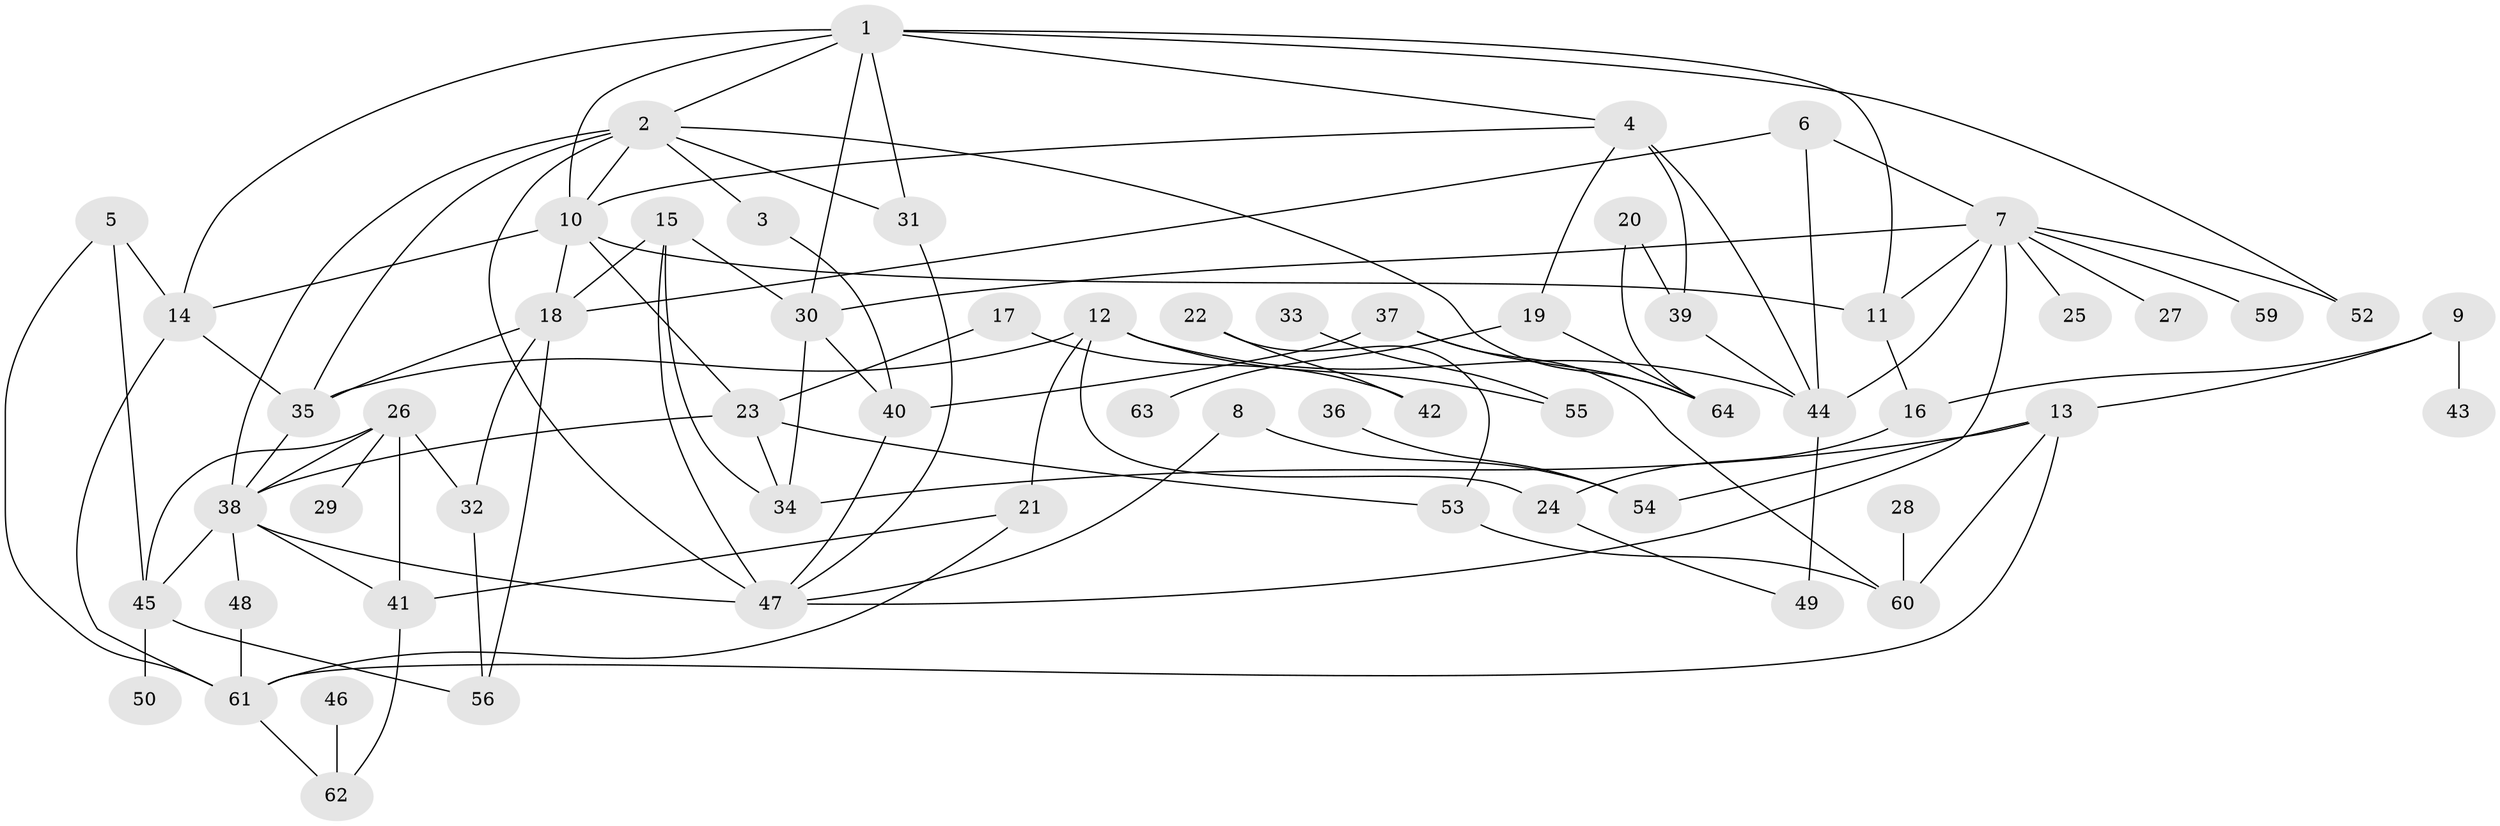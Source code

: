 // original degree distribution, {6: 0.06299212598425197, 1: 0.2677165354330709, 4: 0.16535433070866143, 2: 0.2047244094488189, 3: 0.2047244094488189, 5: 0.047244094488188976, 9: 0.007874015748031496, 0: 0.023622047244094488, 10: 0.007874015748031496, 7: 0.007874015748031496}
// Generated by graph-tools (version 1.1) at 2025/33/03/09/25 02:33:24]
// undirected, 61 vertices, 107 edges
graph export_dot {
graph [start="1"]
  node [color=gray90,style=filled];
  1;
  2;
  3;
  4;
  5;
  6;
  7;
  8;
  9;
  10;
  11;
  12;
  13;
  14;
  15;
  16;
  17;
  18;
  19;
  20;
  21;
  22;
  23;
  24;
  25;
  26;
  27;
  28;
  29;
  30;
  31;
  32;
  33;
  34;
  35;
  36;
  37;
  38;
  39;
  40;
  41;
  42;
  43;
  44;
  45;
  46;
  47;
  48;
  49;
  50;
  52;
  53;
  54;
  55;
  56;
  59;
  60;
  61;
  62;
  63;
  64;
  1 -- 2 [weight=1.0];
  1 -- 4 [weight=1.0];
  1 -- 10 [weight=1.0];
  1 -- 11 [weight=1.0];
  1 -- 14 [weight=1.0];
  1 -- 30 [weight=1.0];
  1 -- 31 [weight=1.0];
  1 -- 52 [weight=1.0];
  2 -- 3 [weight=1.0];
  2 -- 10 [weight=2.0];
  2 -- 31 [weight=1.0];
  2 -- 35 [weight=1.0];
  2 -- 38 [weight=1.0];
  2 -- 47 [weight=1.0];
  2 -- 64 [weight=1.0];
  3 -- 40 [weight=1.0];
  4 -- 10 [weight=1.0];
  4 -- 19 [weight=1.0];
  4 -- 39 [weight=1.0];
  4 -- 44 [weight=2.0];
  5 -- 14 [weight=2.0];
  5 -- 45 [weight=1.0];
  5 -- 61 [weight=1.0];
  6 -- 7 [weight=1.0];
  6 -- 18 [weight=1.0];
  6 -- 44 [weight=1.0];
  7 -- 11 [weight=1.0];
  7 -- 25 [weight=1.0];
  7 -- 27 [weight=1.0];
  7 -- 30 [weight=1.0];
  7 -- 44 [weight=1.0];
  7 -- 47 [weight=1.0];
  7 -- 52 [weight=1.0];
  7 -- 59 [weight=1.0];
  8 -- 47 [weight=1.0];
  8 -- 54 [weight=1.0];
  9 -- 13 [weight=1.0];
  9 -- 16 [weight=1.0];
  9 -- 43 [weight=1.0];
  10 -- 11 [weight=1.0];
  10 -- 14 [weight=1.0];
  10 -- 18 [weight=3.0];
  10 -- 23 [weight=1.0];
  11 -- 16 [weight=1.0];
  12 -- 21 [weight=1.0];
  12 -- 24 [weight=1.0];
  12 -- 35 [weight=1.0];
  12 -- 44 [weight=1.0];
  12 -- 55 [weight=1.0];
  13 -- 34 [weight=2.0];
  13 -- 54 [weight=1.0];
  13 -- 60 [weight=1.0];
  13 -- 61 [weight=2.0];
  14 -- 35 [weight=1.0];
  14 -- 61 [weight=1.0];
  15 -- 18 [weight=1.0];
  15 -- 30 [weight=1.0];
  15 -- 34 [weight=1.0];
  15 -- 47 [weight=1.0];
  16 -- 24 [weight=1.0];
  17 -- 23 [weight=1.0];
  17 -- 42 [weight=1.0];
  18 -- 32 [weight=1.0];
  18 -- 35 [weight=1.0];
  18 -- 56 [weight=1.0];
  19 -- 63 [weight=1.0];
  19 -- 64 [weight=1.0];
  20 -- 39 [weight=1.0];
  20 -- 64 [weight=1.0];
  21 -- 41 [weight=1.0];
  21 -- 61 [weight=1.0];
  22 -- 42 [weight=1.0];
  22 -- 53 [weight=1.0];
  23 -- 34 [weight=2.0];
  23 -- 38 [weight=1.0];
  23 -- 53 [weight=1.0];
  24 -- 49 [weight=1.0];
  26 -- 29 [weight=1.0];
  26 -- 32 [weight=1.0];
  26 -- 38 [weight=1.0];
  26 -- 41 [weight=2.0];
  26 -- 45 [weight=1.0];
  28 -- 60 [weight=1.0];
  30 -- 34 [weight=1.0];
  30 -- 40 [weight=1.0];
  31 -- 47 [weight=1.0];
  32 -- 56 [weight=1.0];
  33 -- 55 [weight=1.0];
  35 -- 38 [weight=1.0];
  36 -- 54 [weight=1.0];
  37 -- 40 [weight=2.0];
  37 -- 60 [weight=1.0];
  37 -- 64 [weight=1.0];
  38 -- 41 [weight=1.0];
  38 -- 45 [weight=1.0];
  38 -- 47 [weight=2.0];
  38 -- 48 [weight=1.0];
  39 -- 44 [weight=1.0];
  40 -- 47 [weight=1.0];
  41 -- 62 [weight=1.0];
  44 -- 49 [weight=2.0];
  45 -- 50 [weight=1.0];
  45 -- 56 [weight=1.0];
  46 -- 62 [weight=1.0];
  48 -- 61 [weight=1.0];
  53 -- 60 [weight=1.0];
  61 -- 62 [weight=1.0];
}
